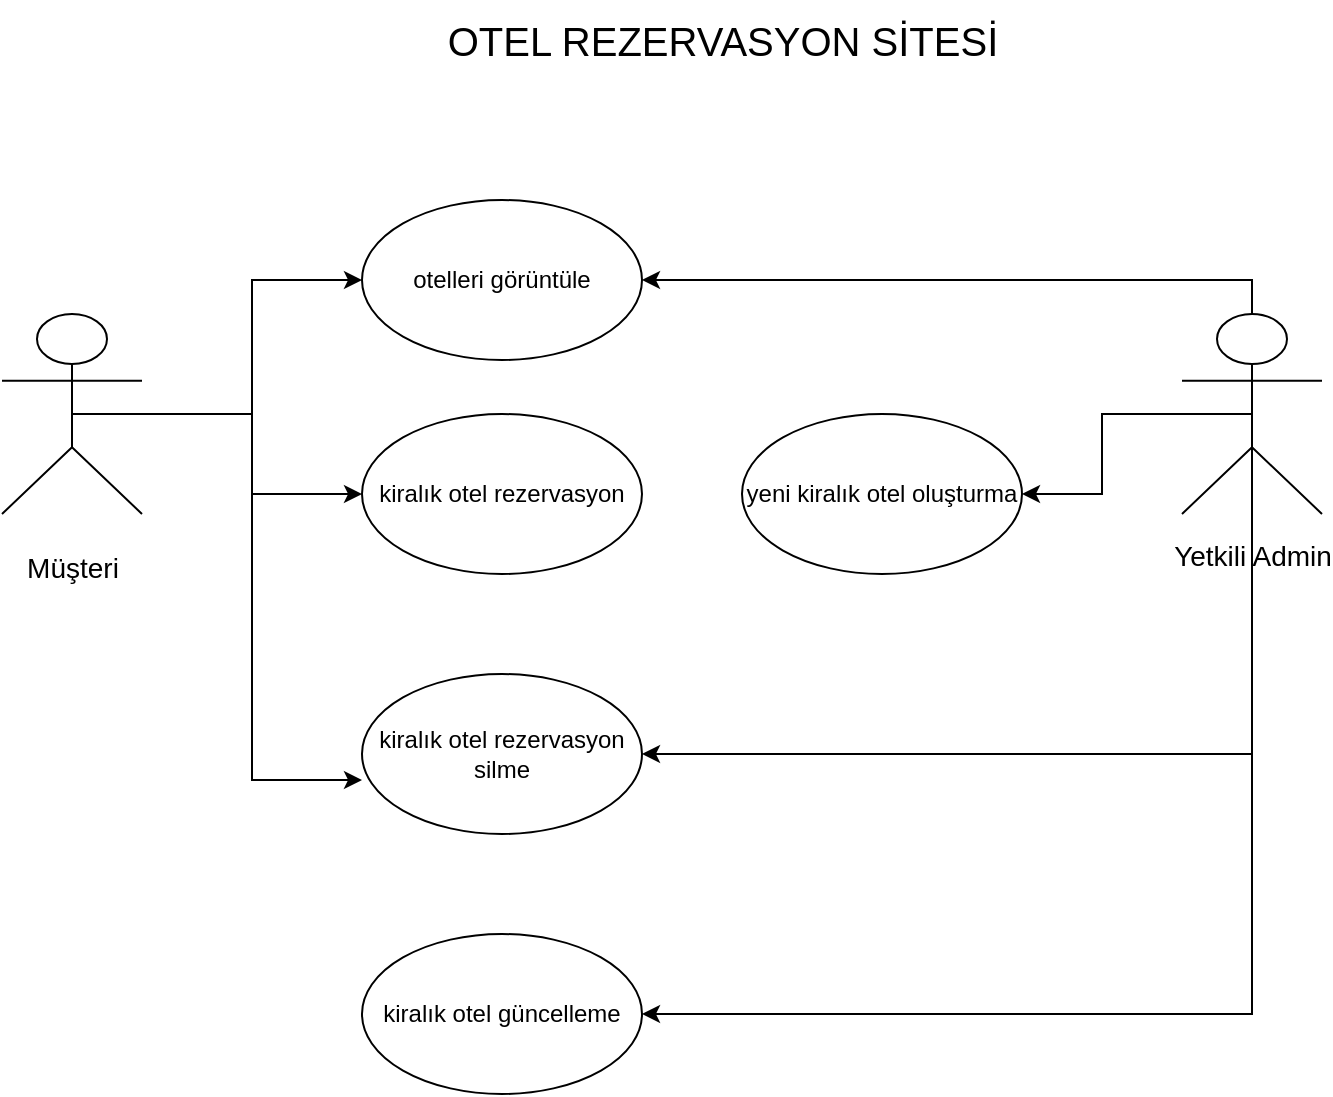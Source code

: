 <mxfile version="24.4.10" type="device">
  <diagram name="Sayfa -1" id="ttzxnXJimaPQnWIAu3i8">
    <mxGraphModel dx="1393" dy="797" grid="1" gridSize="10" guides="1" tooltips="1" connect="1" arrows="1" fold="1" page="1" pageScale="1" pageWidth="827" pageHeight="1169" math="0" shadow="0">
      <root>
        <mxCell id="0" />
        <mxCell id="1" parent="0" />
        <mxCell id="UYpW8nsrYBB6vyB4vXfw-9" style="edgeStyle=orthogonalEdgeStyle;rounded=0;orthogonalLoop=1;jettySize=auto;html=1;exitX=0.5;exitY=0.5;exitDx=0;exitDy=0;exitPerimeter=0;" edge="1" parent="1" source="UYpW8nsrYBB6vyB4vXfw-1" target="UYpW8nsrYBB6vyB4vXfw-8">
          <mxGeometry relative="1" as="geometry" />
        </mxCell>
        <mxCell id="UYpW8nsrYBB6vyB4vXfw-19" style="edgeStyle=orthogonalEdgeStyle;rounded=0;orthogonalLoop=1;jettySize=auto;html=1;exitX=0.5;exitY=0.5;exitDx=0;exitDy=0;exitPerimeter=0;entryX=0;entryY=0.5;entryDx=0;entryDy=0;" edge="1" parent="1" source="UYpW8nsrYBB6vyB4vXfw-1" target="UYpW8nsrYBB6vyB4vXfw-18">
          <mxGeometry relative="1" as="geometry" />
        </mxCell>
        <mxCell id="UYpW8nsrYBB6vyB4vXfw-1" value="&lt;font style=&quot;font-size: 14px;&quot;&gt;Müşteri&lt;/font&gt;" style="shape=umlActor;verticalLabelPosition=bottom;verticalAlign=top;html=1;outlineConnect=0;fontSize=27;" vertex="1" parent="1">
          <mxGeometry x="80" y="241" width="70" height="100" as="geometry" />
        </mxCell>
        <mxCell id="UYpW8nsrYBB6vyB4vXfw-4" value="&lt;span style=&quot;font-size: 20px;&quot;&gt;OTEL REZERVASYON SİTESİ&lt;/span&gt;" style="text;html=1;align=center;verticalAlign=middle;resizable=0;points=[];autosize=1;strokeColor=none;fillColor=none;" vertex="1" parent="1">
          <mxGeometry x="290" y="84" width="300" height="40" as="geometry" />
        </mxCell>
        <mxCell id="UYpW8nsrYBB6vyB4vXfw-13" style="edgeStyle=orthogonalEdgeStyle;rounded=0;orthogonalLoop=1;jettySize=auto;html=1;exitX=0.5;exitY=0.5;exitDx=0;exitDy=0;exitPerimeter=0;entryX=1;entryY=0.5;entryDx=0;entryDy=0;" edge="1" parent="1" source="UYpW8nsrYBB6vyB4vXfw-7" target="UYpW8nsrYBB6vyB4vXfw-12">
          <mxGeometry relative="1" as="geometry" />
        </mxCell>
        <mxCell id="UYpW8nsrYBB6vyB4vXfw-16" style="edgeStyle=orthogonalEdgeStyle;rounded=0;orthogonalLoop=1;jettySize=auto;html=1;exitX=0.5;exitY=0.5;exitDx=0;exitDy=0;exitPerimeter=0;entryX=1;entryY=0.5;entryDx=0;entryDy=0;" edge="1" parent="1" source="UYpW8nsrYBB6vyB4vXfw-7" target="UYpW8nsrYBB6vyB4vXfw-10">
          <mxGeometry relative="1" as="geometry">
            <Array as="points">
              <mxPoint x="705" y="461" />
            </Array>
          </mxGeometry>
        </mxCell>
        <mxCell id="UYpW8nsrYBB6vyB4vXfw-17" style="edgeStyle=orthogonalEdgeStyle;rounded=0;orthogonalLoop=1;jettySize=auto;html=1;exitX=0.5;exitY=0.5;exitDx=0;exitDy=0;exitPerimeter=0;entryX=1;entryY=0.5;entryDx=0;entryDy=0;" edge="1" parent="1" source="UYpW8nsrYBB6vyB4vXfw-7" target="UYpW8nsrYBB6vyB4vXfw-15">
          <mxGeometry relative="1" as="geometry">
            <Array as="points">
              <mxPoint x="705" y="591" />
            </Array>
          </mxGeometry>
        </mxCell>
        <mxCell id="UYpW8nsrYBB6vyB4vXfw-20" style="edgeStyle=orthogonalEdgeStyle;rounded=0;orthogonalLoop=1;jettySize=auto;html=1;exitX=0.5;exitY=0.5;exitDx=0;exitDy=0;exitPerimeter=0;entryX=1;entryY=0.5;entryDx=0;entryDy=0;" edge="1" parent="1" source="UYpW8nsrYBB6vyB4vXfw-7" target="UYpW8nsrYBB6vyB4vXfw-18">
          <mxGeometry relative="1" as="geometry">
            <Array as="points">
              <mxPoint x="705" y="224" />
            </Array>
          </mxGeometry>
        </mxCell>
        <mxCell id="UYpW8nsrYBB6vyB4vXfw-7" value="&lt;font style=&quot;font-size: 14px;&quot;&gt;Yetkili Admin&lt;/font&gt;" style="shape=umlActor;verticalLabelPosition=bottom;verticalAlign=top;html=1;outlineConnect=0;fontSize=20;" vertex="1" parent="1">
          <mxGeometry x="670" y="241" width="70" height="100" as="geometry" />
        </mxCell>
        <mxCell id="UYpW8nsrYBB6vyB4vXfw-8" value="kiralık otel rezervasyon" style="ellipse;whiteSpace=wrap;html=1;" vertex="1" parent="1">
          <mxGeometry x="260" y="291" width="140" height="80" as="geometry" />
        </mxCell>
        <mxCell id="UYpW8nsrYBB6vyB4vXfw-10" value="kiralık otel rezervasyon silme" style="ellipse;whiteSpace=wrap;html=1;" vertex="1" parent="1">
          <mxGeometry x="260" y="421" width="140" height="80" as="geometry" />
        </mxCell>
        <mxCell id="UYpW8nsrYBB6vyB4vXfw-11" style="edgeStyle=orthogonalEdgeStyle;rounded=0;orthogonalLoop=1;jettySize=auto;html=1;exitX=0.5;exitY=0.5;exitDx=0;exitDy=0;exitPerimeter=0;entryX=0;entryY=0.663;entryDx=0;entryDy=0;entryPerimeter=0;" edge="1" parent="1" source="UYpW8nsrYBB6vyB4vXfw-1" target="UYpW8nsrYBB6vyB4vXfw-10">
          <mxGeometry relative="1" as="geometry" />
        </mxCell>
        <mxCell id="UYpW8nsrYBB6vyB4vXfw-12" value="yeni kiralık otel oluşturma" style="ellipse;whiteSpace=wrap;html=1;" vertex="1" parent="1">
          <mxGeometry x="450" y="291" width="140" height="80" as="geometry" />
        </mxCell>
        <mxCell id="UYpW8nsrYBB6vyB4vXfw-15" value="kiralık otel güncelleme" style="ellipse;whiteSpace=wrap;html=1;" vertex="1" parent="1">
          <mxGeometry x="260" y="551" width="140" height="80" as="geometry" />
        </mxCell>
        <mxCell id="UYpW8nsrYBB6vyB4vXfw-18" value="otelleri görüntüle" style="ellipse;whiteSpace=wrap;html=1;" vertex="1" parent="1">
          <mxGeometry x="260" y="184" width="140" height="80" as="geometry" />
        </mxCell>
      </root>
    </mxGraphModel>
  </diagram>
</mxfile>
